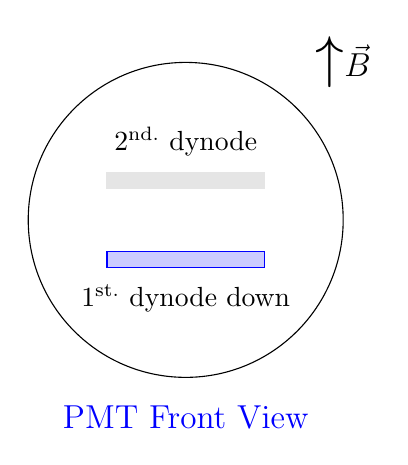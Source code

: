 \begin{tikzpicture}[]
  \draw (0,0) circle (2);
  \draw[color=blue,fill=blue!20] (-1,-0.4) rectangle (1,-0.6);
  \draw[color=gray!20,fill=gray!20] (-1,0.4) rectangle (1,0.6);
  \path (0, -1) node[] {\normalsize{1$^\text{st.}$ dynode down}};
  \path (0, 1) node[] {\normalsize{2$^\text{nd.}$ dynode}};
  %% \draw[thick,->] (1,-1) to (0.15, 0);
  \path (2,2.) node[] {\huge{$\uparrow$}\large{$\vec{B}$}};  
  \path (0,-2.5) node[text=blue] {\large{PMT Front View}};  
\end{tikzpicture}


%% Configure (x)emacs for this file ...
%% Local Variables:
%% mode: latex
%% End:
